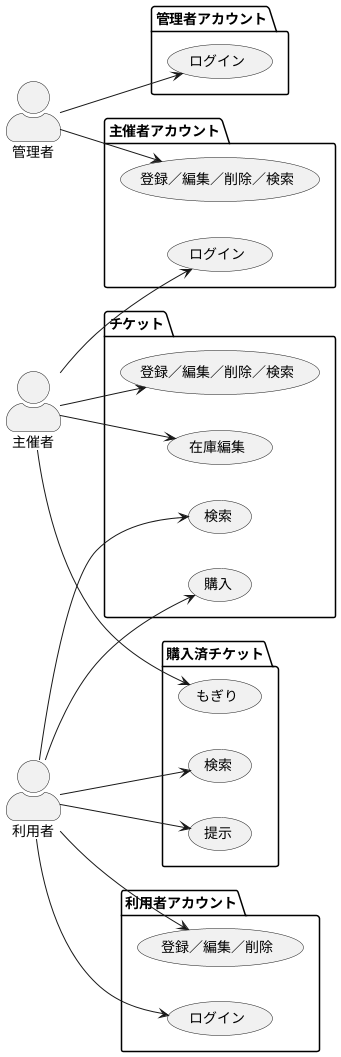 @startuml "usecase"
left to right direction
skinparam actorStyle awesome

"管理者" as Administrator
"主催者" as Organizer
"利用者" as User

package "管理者アカウント" as AdministratorAccount {
  usecase "ログイン" as LoginAdministrator

  Administrator --> LoginAdministrator
}

package "主催者アカウント" as OrganizerAccount {
  usecase "登録／編集／削除／検索" as ManageOrganizer
  usecase "ログイン" as LoginOrganizer

  Administrator --> ManageOrganizer
  Organizer --> LoginOrganizer
}

package "利用者アカウント" as UserAccount {
  usecase "登録／編集／削除" as ManageUser
  usecase "ログイン" as LoginUser

  User --> ManageUser
  User --> LoginUser
}

package "チケット" as Ticket {
  usecase "登録／編集／削除／検索" as ManageTicket
  usecase "在庫編集" as ManageTicketStock
  usecase "検索" as SearchTicket
  usecase "購入" as PurchaseTicket

  Organizer --> ManageTicket
  Organizer --> ManageTicketStock
  User --> SearchTicket
  User --> PurchaseTicket
}

package "購入済チケット" as PurchasedTicket {
  usecase "検索" as SearchPurchasedTicket
  usecase "提示" as PresentPurchasedTicket
  usecase "もぎり" as ConsumePurchasedTicket

  User --> SearchPurchasedTicket
  User --> PresentPurchasedTicket
  Organizer --> ConsumePurchasedTicket
}

@enduml
